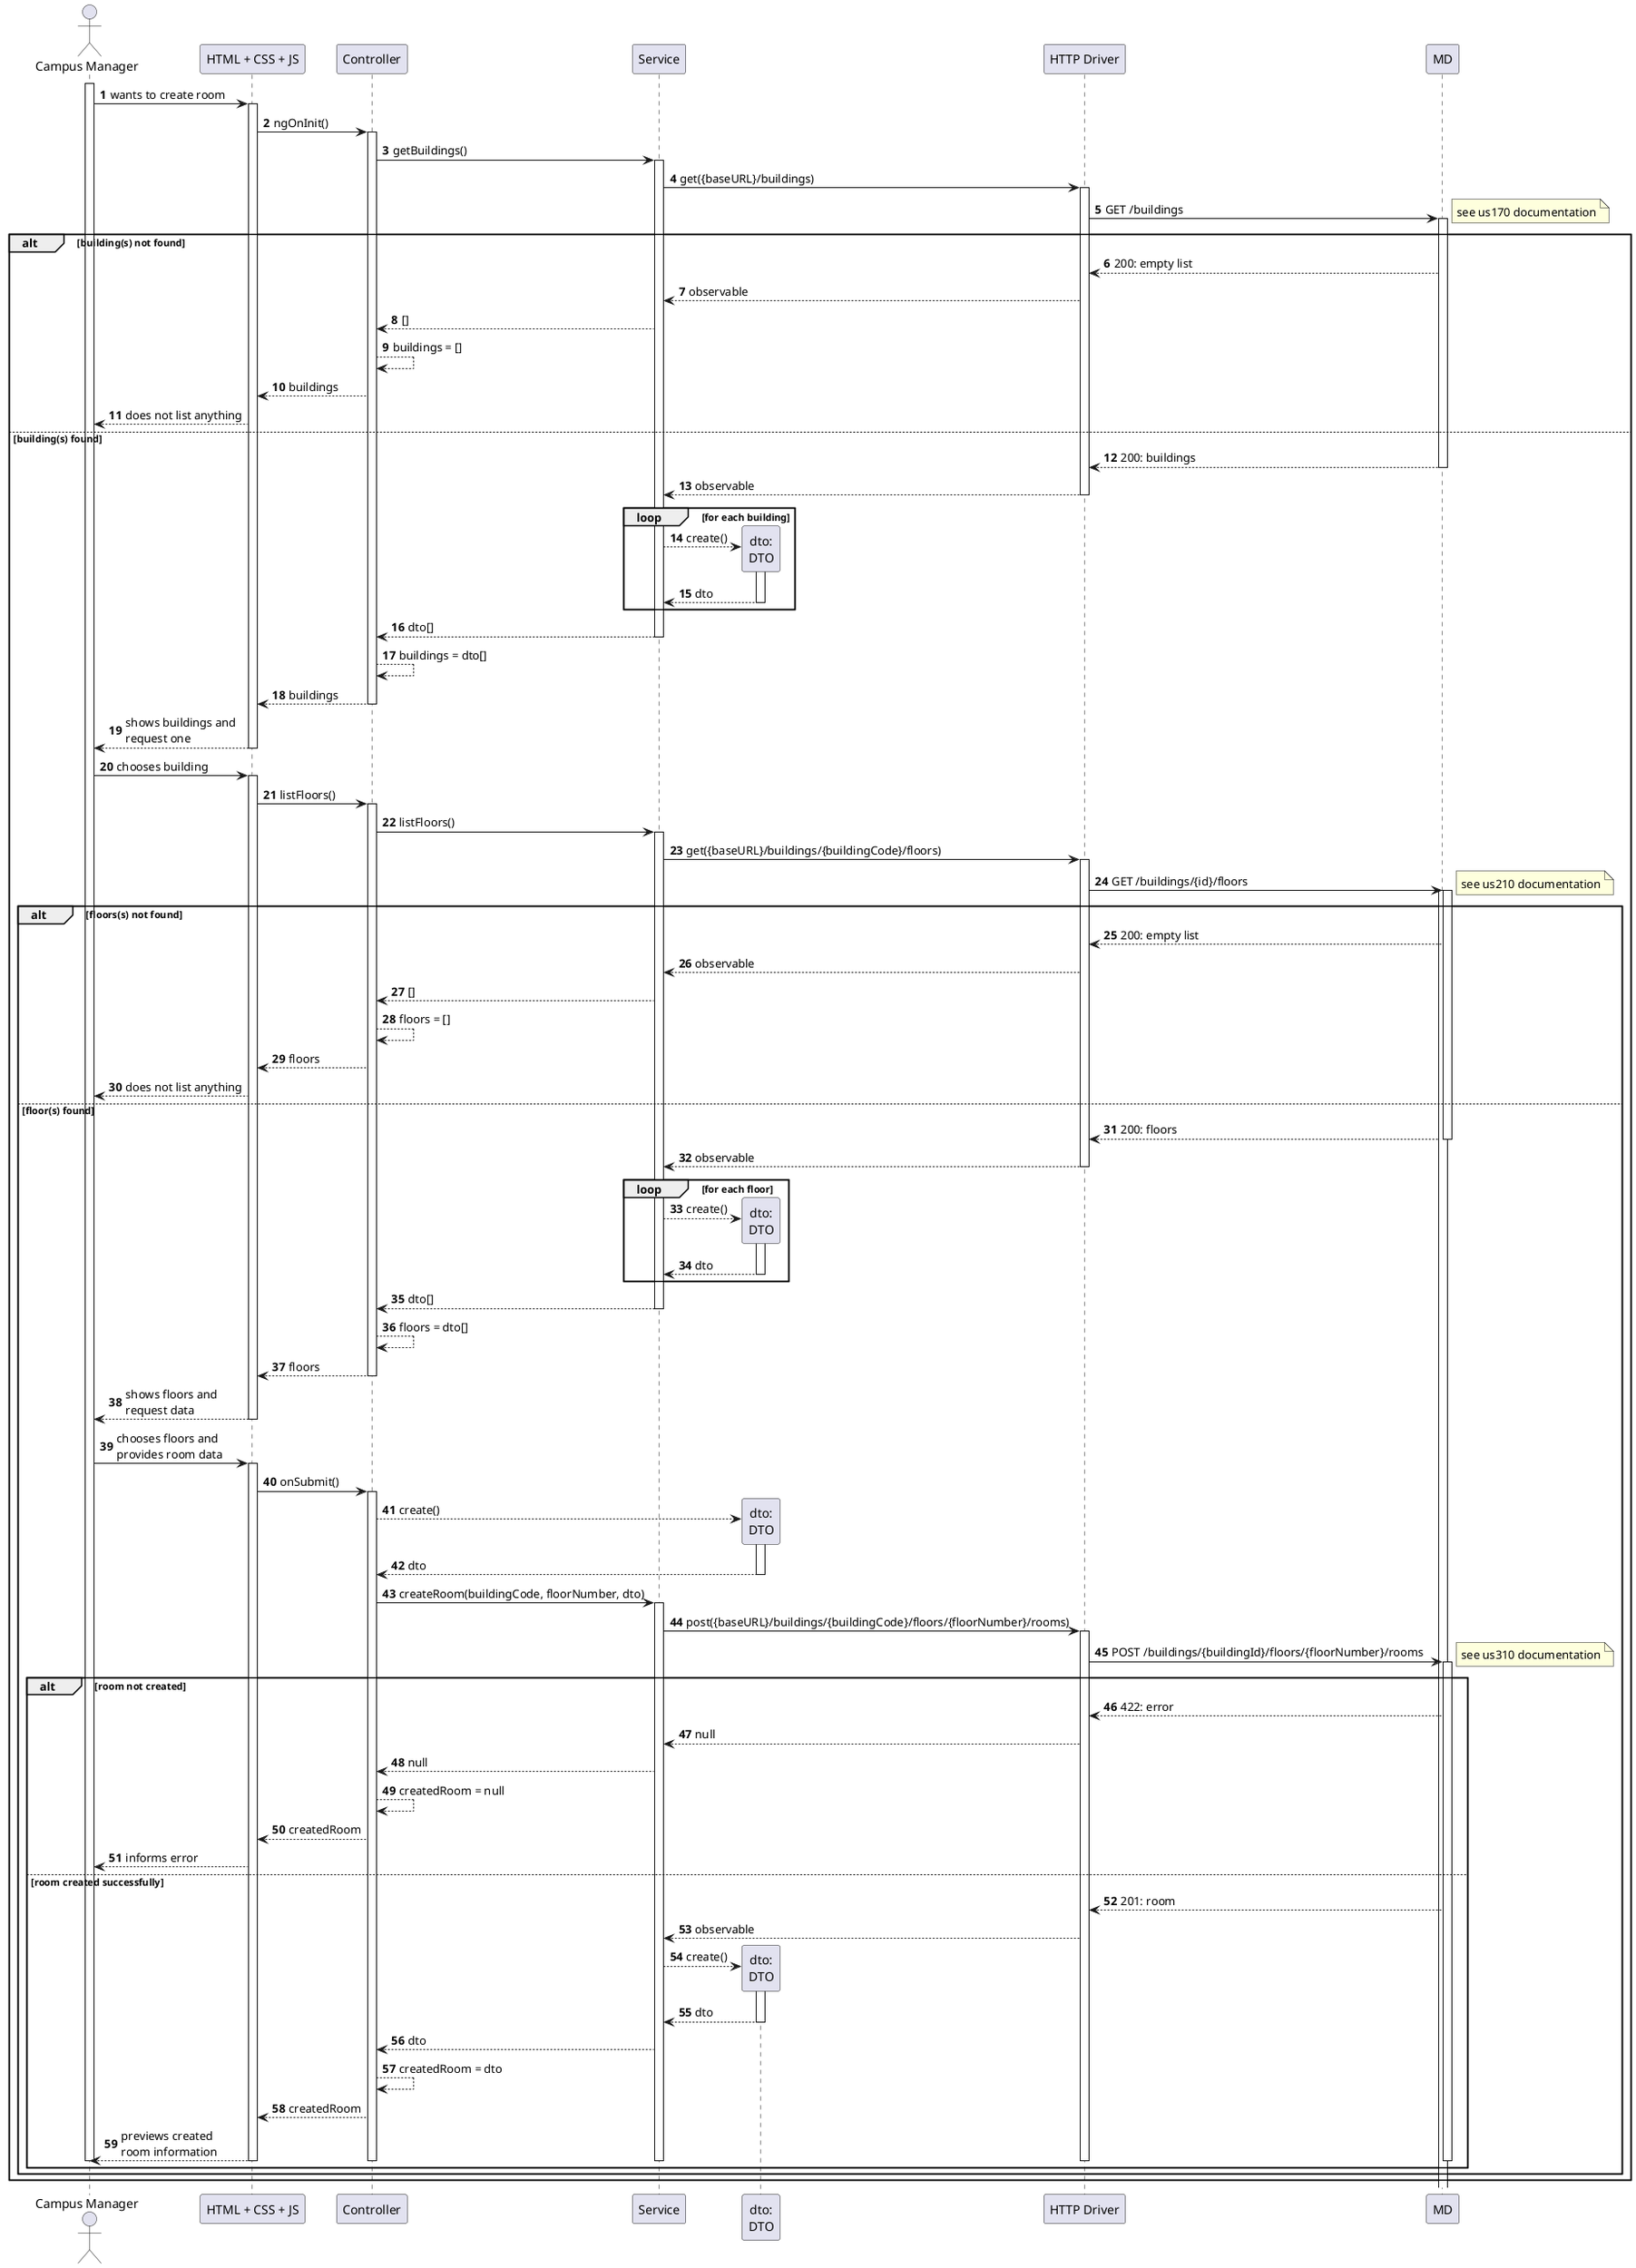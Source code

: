@startuml
autonumber

actor "Campus Manager" as usr

participant "HTML + CSS + JS" as view
participant "Controller" as ctrl
participant "Service" as svc
participant "dto:\nDTO" as dto

participant "HTTP Driver" as http

participant "MD" as md

activate usr
usr -> view : wants to create room
    activate view
        view -> ctrl : ngOnInit()
        activate ctrl
            ctrl -> svc : getBuildings()
            activate svc
                svc -> http : get({baseURL}/buildings)
                activate http
                    http -> md : GET /buildings
        alt building(s) not found
            activate md
                note right : see us170 documentation
                md --> http : 200: empty list
                http --> svc : observable
                svc --> ctrl : []
                ctrl --> ctrl : buildings = []
                ctrl --> view : buildings
                view --> usr : does not list anything
        else building(s) found
                md --> http : 200: buildings
            deactivate md
            http --> svc : observable
            deactivate http

            loop for each building
                svc --> dto** : create()
                activate dto
                    dto --> svc : dto
                deactivate dto
            end

            svc --> ctrl : dto[]
            deactivate svc

            ctrl --> ctrl : buildings = dto[]
            ctrl --> view : buildings
            deactivate ctrl

            view --> usr : shows buildings and \nrequest one
        deactivate view

        usr -> view : chooses building
        activate view
            view -> ctrl : listFloors()
            activate ctrl
                ctrl -> svc : listFloors()
                activate svc
                    svc -> http : get({baseURL}/buildings/{buildingCode}/floors)
                    activate http
                        http -> md : GET /buildings/{id}/floors
            activate md
             alt floors(s) not found
                activate md
                    note right : see us210 documentation
                    md --> http : 200: empty list
                    http --> svc : observable
                    svc --> ctrl : []
                    ctrl --> ctrl : floors = []
                    ctrl --> view : floors
                    view --> usr : does not list anything
             else floor(s) found
                md --> http : 200: floors
                deactivate md
                    http --> svc : observable
                    deactivate http

                    loop for each floor
                        svc --> dto** : create()
                        activate dto
                            dto --> svc : dto
                        deactivate dto
                    end

                    svc --> ctrl : dto[]
                deactivate svc

                ctrl --> ctrl : floors = dto[]
                ctrl --> view : floors
            deactivate ctrl
            view --> usr : shows floors and \nrequest data
        deactivate view

        usr -> view : chooses floors and\nprovides room data
        activate view
            view -> ctrl : onSubmit()
            activate ctrl
                ctrl --> dto** : create()
                activate dto
                    dto --> ctrl : dto
                deactivate dto

                ctrl -> svc : createRoom(buildingCode, floorNumber, dto)
                activate svc

                    svc -> http : post({baseURL}/buildings/{buildingCode}/floors/{floorNumber}/rooms)
                    activate http
                        http -> md : POST /buildings/{buildingId}/floors/{floorNumber}/rooms
            activate md
                note right : see us310 documentation
                alt room not created
                    md --> http : 422: error
                    http --> svc : null
                    svc --> ctrl : null
                    ctrl --> ctrl : createdRoom = null
                    ctrl --> view : createdRoom
                    view --> usr : informs error

                else room created successfully

                    md --> http : 201: room
                    http --> svc : observable

                    svc --> dto** : create()
                    activate dto
                        dto --> svc : dto
                    deactivate dto

                    svc --> ctrl : dto

                    ctrl --> ctrl : createdRoom = dto
                    ctrl --> view : createdRoom
                    view --> usr : previews created \nroom information

                    deactivate md
                    deactivate http
                    deactivate svc
                    deactivate ctrl
                    deactivate view

                    deactivate usr
                end
            end
            end
@enduml
